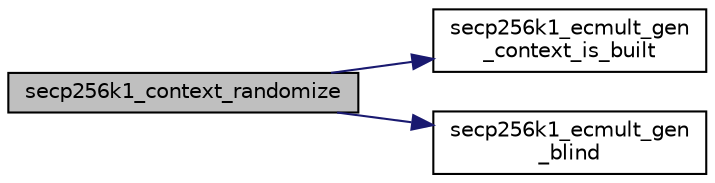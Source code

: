 digraph "secp256k1_context_randomize"
{
  edge [fontname="Helvetica",fontsize="10",labelfontname="Helvetica",labelfontsize="10"];
  node [fontname="Helvetica",fontsize="10",shape=record];
  rankdir="LR";
  Node46 [label="secp256k1_context_randomize",height=0.2,width=0.4,color="black", fillcolor="grey75", style="filled", fontcolor="black"];
  Node46 -> Node47 [color="midnightblue",fontsize="10",style="solid",fontname="Helvetica"];
  Node47 [label="secp256k1_ecmult_gen\l_context_is_built",height=0.2,width=0.4,color="black", fillcolor="white", style="filled",URL="$d6/d76/ecmult__gen_8h.html#a9a40662d6ed2cbab43dbddc25f570f97"];
  Node46 -> Node48 [color="midnightblue",fontsize="10",style="solid",fontname="Helvetica"];
  Node48 [label="secp256k1_ecmult_gen\l_blind",height=0.2,width=0.4,color="black", fillcolor="white", style="filled",URL="$d6/d76/ecmult__gen_8h.html#a7e41f045cb4901a4eba781966fa35abd"];
}
